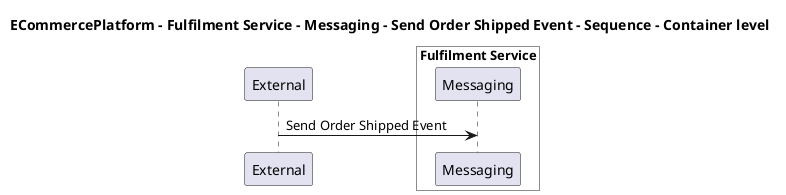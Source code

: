 @startuml

title ECommercePlatform - Fulfilment Service - Messaging - Send Order Shipped Event - Sequence - Container level

participant "External" as C4InterFlow.SoftwareSystems.ExternalSystem

box "Fulfilment Service" #White
    participant "Messaging" as ECommercePlatform.SoftwareSystems.FulfilmentService.Containers.Messaging
end box


C4InterFlow.SoftwareSystems.ExternalSystem -> ECommercePlatform.SoftwareSystems.FulfilmentService.Containers.Messaging : Send Order Shipped Event


@enduml
